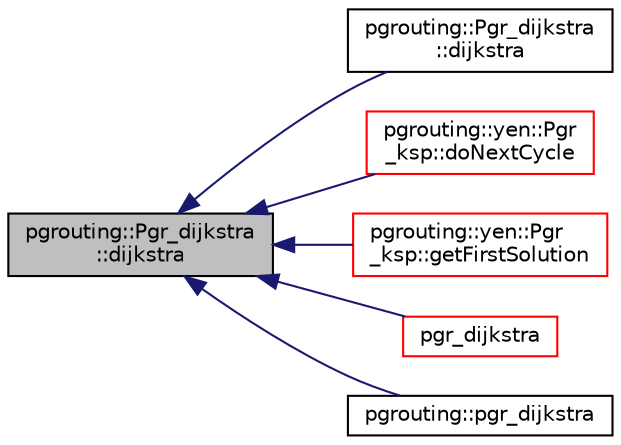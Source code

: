 digraph "pgrouting::Pgr_dijkstra::dijkstra"
{
  edge [fontname="Helvetica",fontsize="10",labelfontname="Helvetica",labelfontsize="10"];
  node [fontname="Helvetica",fontsize="10",shape=record];
  rankdir="LR";
  Node36 [label="pgrouting::Pgr_dijkstra\l::dijkstra",height=0.2,width=0.4,color="black", fillcolor="grey75", style="filled", fontcolor="black"];
  Node36 -> Node37 [dir="back",color="midnightblue",fontsize="10",style="solid",fontname="Helvetica"];
  Node37 [label="pgrouting::Pgr_dijkstra\l::dijkstra",height=0.2,width=0.4,color="black", fillcolor="white", style="filled",URL="$classpgrouting_1_1Pgr__dijkstra.html#a94e3a8e5a18c2130c8c7aa69b40d29e6"];
  Node36 -> Node38 [dir="back",color="midnightblue",fontsize="10",style="solid",fontname="Helvetica"];
  Node38 [label="pgrouting::yen::Pgr\l_ksp::doNextCycle",height=0.2,width=0.4,color="red", fillcolor="white", style="filled",URL="$classpgrouting_1_1yen_1_1Pgr__ksp.html#a1ff5255c35221d033252cb9360929c97",tooltip="Performs the next cycle of the algorithm. "];
  Node36 -> Node53 [dir="back",color="midnightblue",fontsize="10",style="solid",fontname="Helvetica"];
  Node53 [label="pgrouting::yen::Pgr\l_ksp::getFirstSolution",height=0.2,width=0.4,color="red", fillcolor="white", style="filled",URL="$classpgrouting_1_1yen_1_1Pgr__ksp.html#ab1e74052fcc8f94169073d3cbde15bd1",tooltip="Performs the first Dijkstra of the algorithm. "];
  Node36 -> Node54 [dir="back",color="midnightblue",fontsize="10",style="solid",fontname="Helvetica"];
  Node54 [label="pgr_dijkstra",height=0.2,width=0.4,color="red", fillcolor="white", style="filled",URL="$dijkstra__driver_8cpp.html#a7ceb0f6116b3c1eae05e68414954079f"];
  Node36 -> Node62 [dir="back",color="midnightblue",fontsize="10",style="solid",fontname="Helvetica"];
  Node62 [label="pgrouting::pgr_dijkstra",height=0.2,width=0.4,color="black", fillcolor="white", style="filled",URL="$namespacepgrouting.html#a551a5a7a12fda176276029e803c6fe45"];
}
